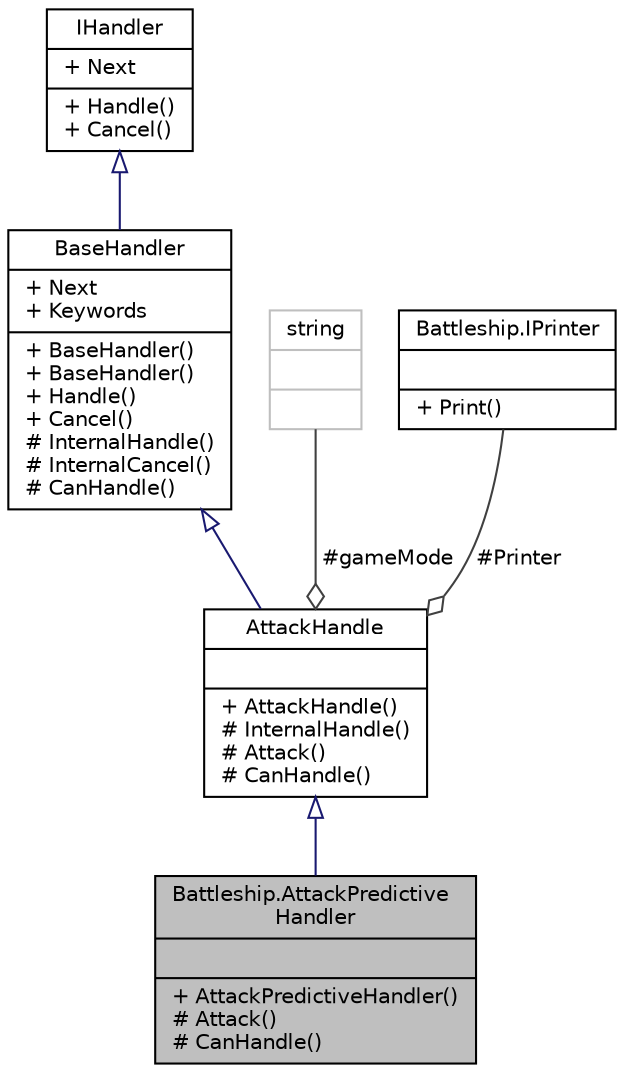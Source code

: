 digraph "Battleship.AttackPredictiveHandler"
{
 // INTERACTIVE_SVG=YES
 // LATEX_PDF_SIZE
  edge [fontname="Helvetica",fontsize="10",labelfontname="Helvetica",labelfontsize="10"];
  node [fontname="Helvetica",fontsize="10",shape=record];
  Node1 [label="{Battleship.AttackPredictive\lHandler\n||+ AttackPredictiveHandler()\l# Attack()\l# CanHandle()\l}",height=0.2,width=0.4,color="black", fillcolor="grey75", style="filled", fontcolor="black",tooltip="Un \"handler\" del patrón Chain of Responsibility que implementa el comando \"atacar p\"...."];
  Node2 -> Node1 [dir="back",color="midnightblue",fontsize="10",style="solid",arrowtail="onormal",fontname="Helvetica"];
  Node2 [label="{AttackHandle\n||+ AttackHandle()\l# InternalHandle()\l# Attack()\l# CanHandle()\l}",height=0.2,width=0.4,color="black", fillcolor="white", style="filled",URL="$classBattleship_1_1AttackHandle.html",tooltip="Un \"handler\" del patrón Chain of Responsibility que implementa el comando \"atacar\"...."];
  Node3 -> Node2 [dir="back",color="midnightblue",fontsize="10",style="solid",arrowtail="onormal",fontname="Helvetica"];
  Node3 [label="{BaseHandler\n|+ Next\l+ Keywords\l|+ BaseHandler()\l+ BaseHandler()\l+ Handle()\l+ Cancel()\l# InternalHandle()\l# InternalCancel()\l# CanHandle()\l}",height=0.2,width=0.4,color="black", fillcolor="white", style="filled",URL="$classBattleship_1_1BaseHandler.html",tooltip="Clase base para implementar el patrón Chain of Responsibility. En ese patrón se pasa un mensaje a tra..."];
  Node4 -> Node3 [dir="back",color="midnightblue",fontsize="10",style="solid",arrowtail="onormal",fontname="Helvetica"];
  Node4 [label="{IHandler\n|+ Next\l|+ Handle()\l+ Cancel()\l}",height=0.2,width=0.4,color="black", fillcolor="white", style="filled",URL="$interfaceBattleship_1_1IHandler.html",tooltip="Interfaz para implementar el patrón Chain of Responsibility. En ese patrón se pasa un mensaje a travé..."];
  Node5 -> Node2 [color="grey25",fontsize="10",style="solid",label=" #gameMode" ,arrowhead="odiamond",fontname="Helvetica"];
  Node5 [label="{string\n||}",height=0.2,width=0.4,color="grey75", fillcolor="white", style="filled",tooltip=" "];
  Node6 -> Node2 [color="grey25",fontsize="10",style="solid",label=" #Printer" ,arrowhead="odiamond",fontname="Helvetica"];
  Node6 [label="{Battleship.IPrinter\n||+ Print()\l}",height=0.2,width=0.4,color="black", fillcolor="white", style="filled",URL="$interfaceBattleship_1_1IPrinter.html",tooltip="Se crea interfaz en caso de que en el futuro haya una nueva forma de imprimir información...."];
}
